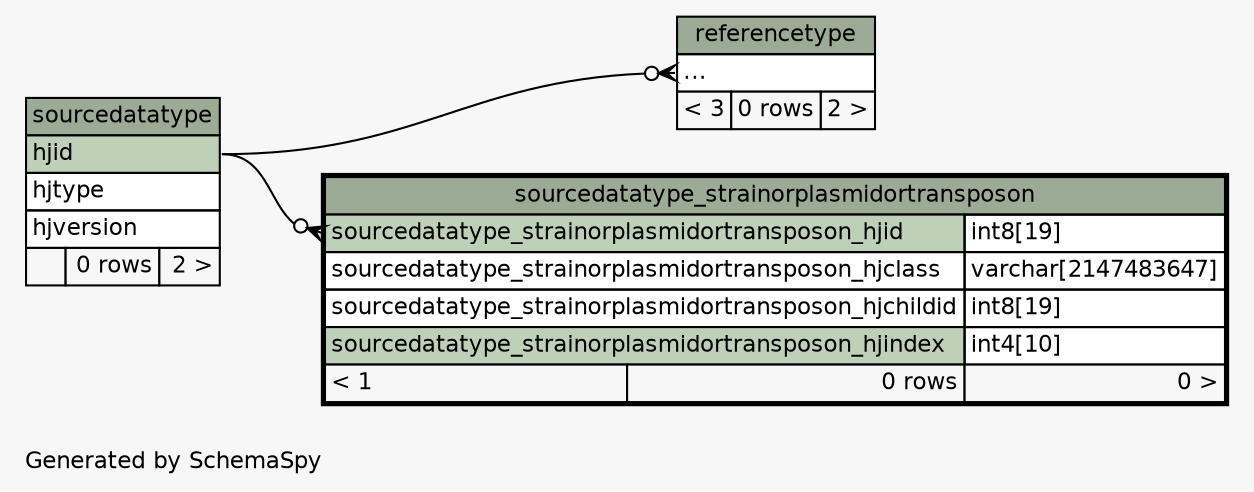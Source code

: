 // dot 2.38.0 on Windows 8.1 6.3
// SchemaSpy rev 590
digraph "twoDegreesRelationshipsDiagram" {
  graph [
    rankdir="RL"
    bgcolor="#f7f7f7"
    label="\nGenerated by SchemaSpy"
    labeljust="l"
    nodesep="0.18"
    ranksep="0.46"
    fontname="Helvetica"
    fontsize="11"
  ];
  node [
    fontname="Helvetica"
    fontsize="11"
    shape="plaintext"
  ];
  edge [
    arrowsize="0.8"
  ];
  "referencetype":"elipses":w -> "sourcedatatype":"hjid":e [arrowhead=none dir=back arrowtail=crowodot];
  "sourcedatatype_strainorplasmidortransposon":"sourcedatatype_strainorplasmidortransposon_hjid":w -> "sourcedatatype":"hjid":e [arrowhead=none dir=back arrowtail=crowodot];
  "referencetype" [
    label=<
    <TABLE BORDER="0" CELLBORDER="1" CELLSPACING="0" BGCOLOR="#ffffff">
      <TR><TD COLSPAN="3" BGCOLOR="#9bab96" ALIGN="CENTER">referencetype</TD></TR>
      <TR><TD PORT="elipses" COLSPAN="3" ALIGN="LEFT">...</TD></TR>
      <TR><TD ALIGN="LEFT" BGCOLOR="#f7f7f7">&lt; 3</TD><TD ALIGN="RIGHT" BGCOLOR="#f7f7f7">0 rows</TD><TD ALIGN="RIGHT" BGCOLOR="#f7f7f7">2 &gt;</TD></TR>
    </TABLE>>
    URL="referencetype.html"
    tooltip="referencetype"
  ];
  "sourcedatatype" [
    label=<
    <TABLE BORDER="0" CELLBORDER="1" CELLSPACING="0" BGCOLOR="#ffffff">
      <TR><TD COLSPAN="3" BGCOLOR="#9bab96" ALIGN="CENTER">sourcedatatype</TD></TR>
      <TR><TD PORT="hjid" COLSPAN="3" BGCOLOR="#bed1b8" ALIGN="LEFT">hjid</TD></TR>
      <TR><TD PORT="hjtype" COLSPAN="3" ALIGN="LEFT">hjtype</TD></TR>
      <TR><TD PORT="hjversion" COLSPAN="3" ALIGN="LEFT">hjversion</TD></TR>
      <TR><TD ALIGN="LEFT" BGCOLOR="#f7f7f7">  </TD><TD ALIGN="RIGHT" BGCOLOR="#f7f7f7">0 rows</TD><TD ALIGN="RIGHT" BGCOLOR="#f7f7f7">2 &gt;</TD></TR>
    </TABLE>>
    URL="sourcedatatype.html"
    tooltip="sourcedatatype"
  ];
  "sourcedatatype_strainorplasmidortransposon" [
    label=<
    <TABLE BORDER="2" CELLBORDER="1" CELLSPACING="0" BGCOLOR="#ffffff">
      <TR><TD COLSPAN="3" BGCOLOR="#9bab96" ALIGN="CENTER">sourcedatatype_strainorplasmidortransposon</TD></TR>
      <TR><TD PORT="sourcedatatype_strainorplasmidortransposon_hjid" COLSPAN="2" BGCOLOR="#bed1b8" ALIGN="LEFT">sourcedatatype_strainorplasmidortransposon_hjid</TD><TD PORT="sourcedatatype_strainorplasmidortransposon_hjid.type" ALIGN="LEFT">int8[19]</TD></TR>
      <TR><TD PORT="sourcedatatype_strainorplasmidortransposon_hjclass" COLSPAN="2" ALIGN="LEFT">sourcedatatype_strainorplasmidortransposon_hjclass</TD><TD PORT="sourcedatatype_strainorplasmidortransposon_hjclass.type" ALIGN="LEFT">varchar[2147483647]</TD></TR>
      <TR><TD PORT="sourcedatatype_strainorplasmidortransposon_hjchildid" COLSPAN="2" ALIGN="LEFT">sourcedatatype_strainorplasmidortransposon_hjchildid</TD><TD PORT="sourcedatatype_strainorplasmidortransposon_hjchildid.type" ALIGN="LEFT">int8[19]</TD></TR>
      <TR><TD PORT="sourcedatatype_strainorplasmidortransposon_hjindex" COLSPAN="2" BGCOLOR="#bed1b8" ALIGN="LEFT">sourcedatatype_strainorplasmidortransposon_hjindex</TD><TD PORT="sourcedatatype_strainorplasmidortransposon_hjindex.type" ALIGN="LEFT">int4[10]</TD></TR>
      <TR><TD ALIGN="LEFT" BGCOLOR="#f7f7f7">&lt; 1</TD><TD ALIGN="RIGHT" BGCOLOR="#f7f7f7">0 rows</TD><TD ALIGN="RIGHT" BGCOLOR="#f7f7f7">0 &gt;</TD></TR>
    </TABLE>>
    URL="sourcedatatype_strainorplasmidortransposon.html"
    tooltip="sourcedatatype_strainorplasmidortransposon"
  ];
}
